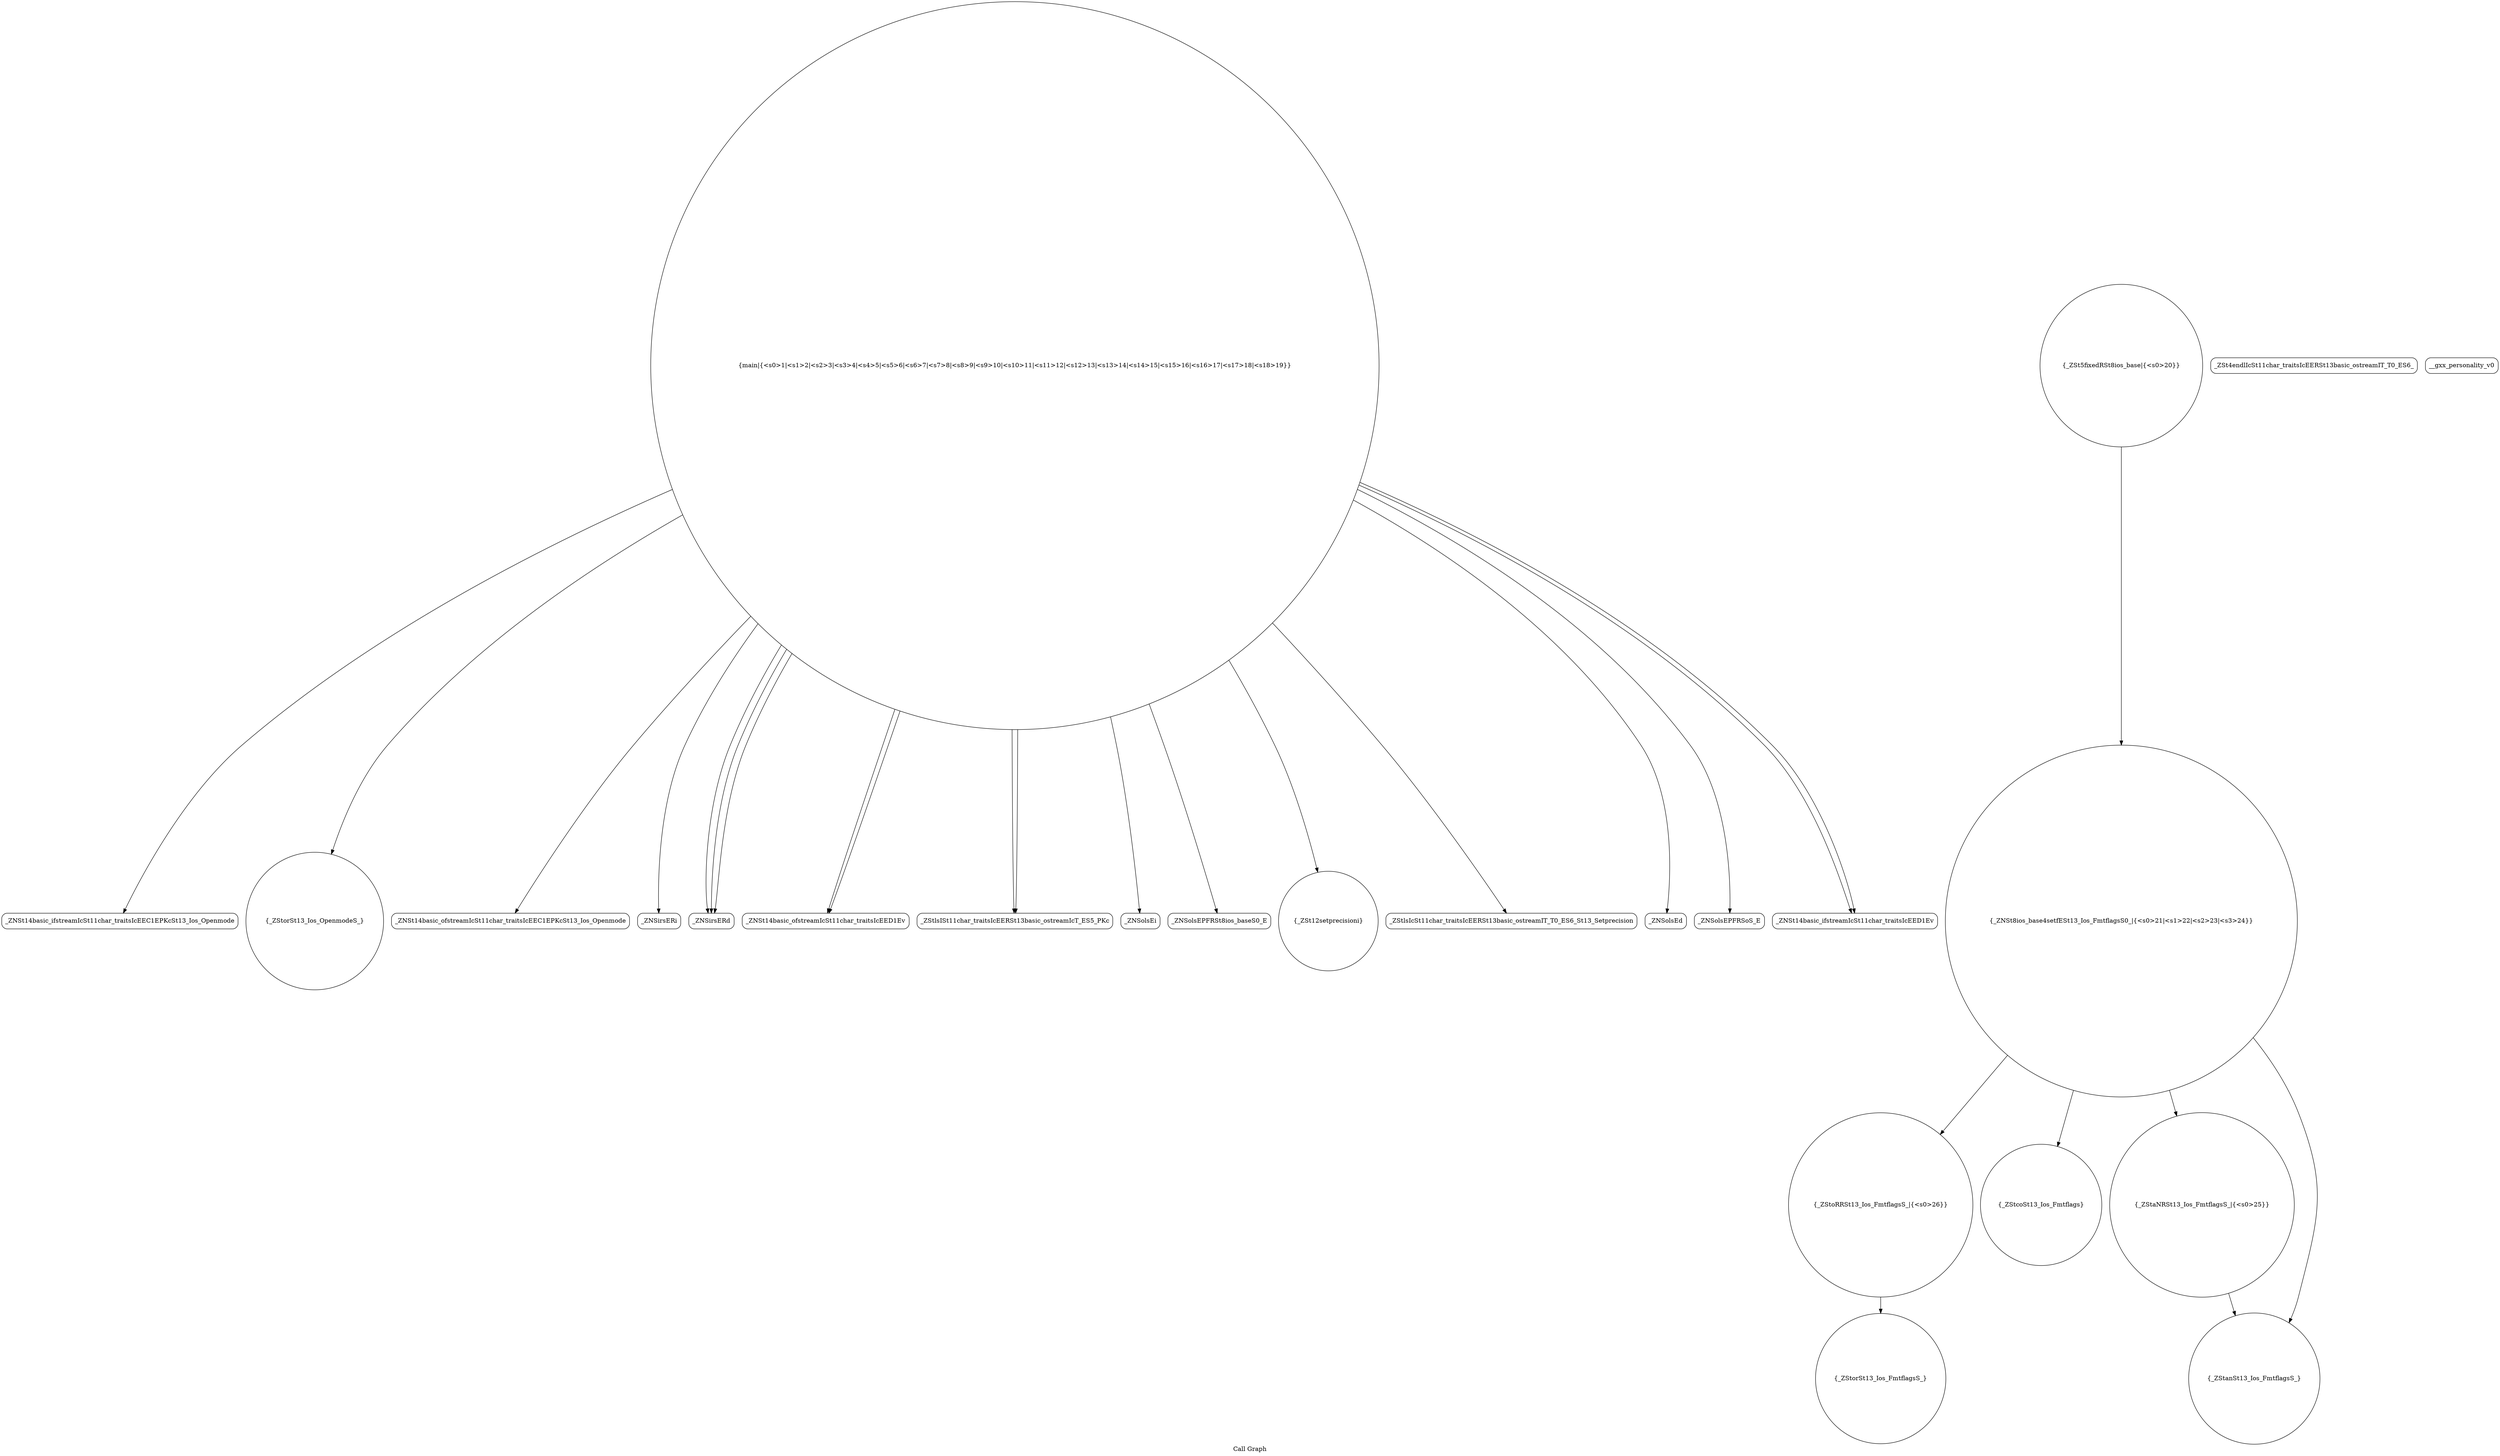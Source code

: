 digraph "Call Graph" {
	label="Call Graph";

	Node0x5571e6707130 [shape=record,shape=circle,label="{main|{<s0>1|<s1>2|<s2>3|<s3>4|<s4>5|<s5>6|<s6>7|<s7>8|<s8>9|<s9>10|<s10>11|<s11>12|<s12>13|<s13>14|<s14>15|<s15>16|<s16>17|<s17>18|<s18>19}}"];
	Node0x5571e6707130:s0 -> Node0x5571e67075c0[color=black];
	Node0x5571e6707130:s1 -> Node0x5571e6707640[color=black];
	Node0x5571e6707130:s2 -> Node0x5571e6707740[color=black];
	Node0x5571e6707130:s3 -> Node0x5571e67077c0[color=black];
	Node0x5571e6707130:s4 -> Node0x5571e6707840[color=black];
	Node0x5571e6707130:s5 -> Node0x5571e6707840[color=black];
	Node0x5571e6707130:s6 -> Node0x5571e6707840[color=black];
	Node0x5571e6707130:s7 -> Node0x5571e6707d40[color=black];
	Node0x5571e6707130:s8 -> Node0x5571e6707940[color=black];
	Node0x5571e6707130:s9 -> Node0x5571e67079c0[color=black];
	Node0x5571e6707130:s10 -> Node0x5571e6707940[color=black];
	Node0x5571e6707130:s11 -> Node0x5571e6707a40[color=black];
	Node0x5571e6707130:s12 -> Node0x5571e6707b40[color=black];
	Node0x5571e6707130:s13 -> Node0x5571e67078c0[color=black];
	Node0x5571e6707130:s14 -> Node0x5571e6707bc0[color=black];
	Node0x5571e6707130:s15 -> Node0x5571e6707c40[color=black];
	Node0x5571e6707130:s16 -> Node0x5571e6707d40[color=black];
	Node0x5571e6707130:s17 -> Node0x5571e6707dc0[color=black];
	Node0x5571e6707130:s18 -> Node0x5571e6707dc0[color=black];
	Node0x5571e67078c0 [shape=record,shape=Mrecord,label="{_ZStlsIcSt11char_traitsIcEERSt13basic_ostreamIT_T0_ES6_St13_Setprecision}"];
	Node0x5571e6707c40 [shape=record,shape=Mrecord,label="{_ZNSolsEPFRSoS_E}"];
	Node0x5571e6707fc0 [shape=record,shape=circle,label="{_ZStoRRSt13_Ios_FmtflagsS_|{<s0>26}}"];
	Node0x5571e6707fc0:s0 -> Node0x5571e67080c0[color=black];
	Node0x5571e6707640 [shape=record,shape=circle,label="{_ZStorSt13_Ios_OpenmodeS_}"];
	Node0x5571e67079c0 [shape=record,shape=Mrecord,label="{_ZNSolsEi}"];
	Node0x5571e6707d40 [shape=record,shape=Mrecord,label="{_ZNSt14basic_ofstreamIcSt11char_traitsIcEED1Ev}"];
	Node0x5571e67080c0 [shape=record,shape=circle,label="{_ZStorSt13_Ios_FmtflagsS_}"];
	Node0x5571e6707740 [shape=record,shape=Mrecord,label="{_ZNSt14basic_ofstreamIcSt11char_traitsIcEEC1EPKcSt13_Ios_Openmode}"];
	Node0x5571e6707ac0 [shape=record,shape=circle,label="{_ZSt5fixedRSt8ios_base|{<s0>20}}"];
	Node0x5571e6707ac0:s0 -> Node0x5571e6707e40[color=black];
	Node0x5571e6707e40 [shape=record,shape=circle,label="{_ZNSt8ios_base4setfESt13_Ios_FmtflagsS0_|{<s0>21|<s1>22|<s2>23|<s3>24}}"];
	Node0x5571e6707e40:s0 -> Node0x5571e6707f40[color=black];
	Node0x5571e6707e40:s1 -> Node0x5571e6707ec0[color=black];
	Node0x5571e6707e40:s2 -> Node0x5571e6708040[color=black];
	Node0x5571e6707e40:s3 -> Node0x5571e6707fc0[color=black];
	Node0x5571e6707840 [shape=record,shape=Mrecord,label="{_ZNSirsERd}"];
	Node0x5571e6707bc0 [shape=record,shape=Mrecord,label="{_ZNSolsEd}"];
	Node0x5571e6707f40 [shape=record,shape=circle,label="{_ZStcoSt13_Ios_Fmtflags}"];
	Node0x5571e67075c0 [shape=record,shape=Mrecord,label="{_ZNSt14basic_ifstreamIcSt11char_traitsIcEEC1EPKcSt13_Ios_Openmode}"];
	Node0x5571e6707940 [shape=record,shape=Mrecord,label="{_ZStlsISt11char_traitsIcEERSt13basic_ostreamIcT_ES5_PKc}"];
	Node0x5571e6707cc0 [shape=record,shape=Mrecord,label="{_ZSt4endlIcSt11char_traitsIcEERSt13basic_ostreamIT_T0_ES6_}"];
	Node0x5571e6708040 [shape=record,shape=circle,label="{_ZStanSt13_Ios_FmtflagsS_}"];
	Node0x5571e67076c0 [shape=record,shape=Mrecord,label="{__gxx_personality_v0}"];
	Node0x5571e6707a40 [shape=record,shape=Mrecord,label="{_ZNSolsEPFRSt8ios_baseS0_E}"];
	Node0x5571e6707dc0 [shape=record,shape=Mrecord,label="{_ZNSt14basic_ifstreamIcSt11char_traitsIcEED1Ev}"];
	Node0x5571e67077c0 [shape=record,shape=Mrecord,label="{_ZNSirsERi}"];
	Node0x5571e6707b40 [shape=record,shape=circle,label="{_ZSt12setprecisioni}"];
	Node0x5571e6707ec0 [shape=record,shape=circle,label="{_ZStaNRSt13_Ios_FmtflagsS_|{<s0>25}}"];
	Node0x5571e6707ec0:s0 -> Node0x5571e6708040[color=black];
}
